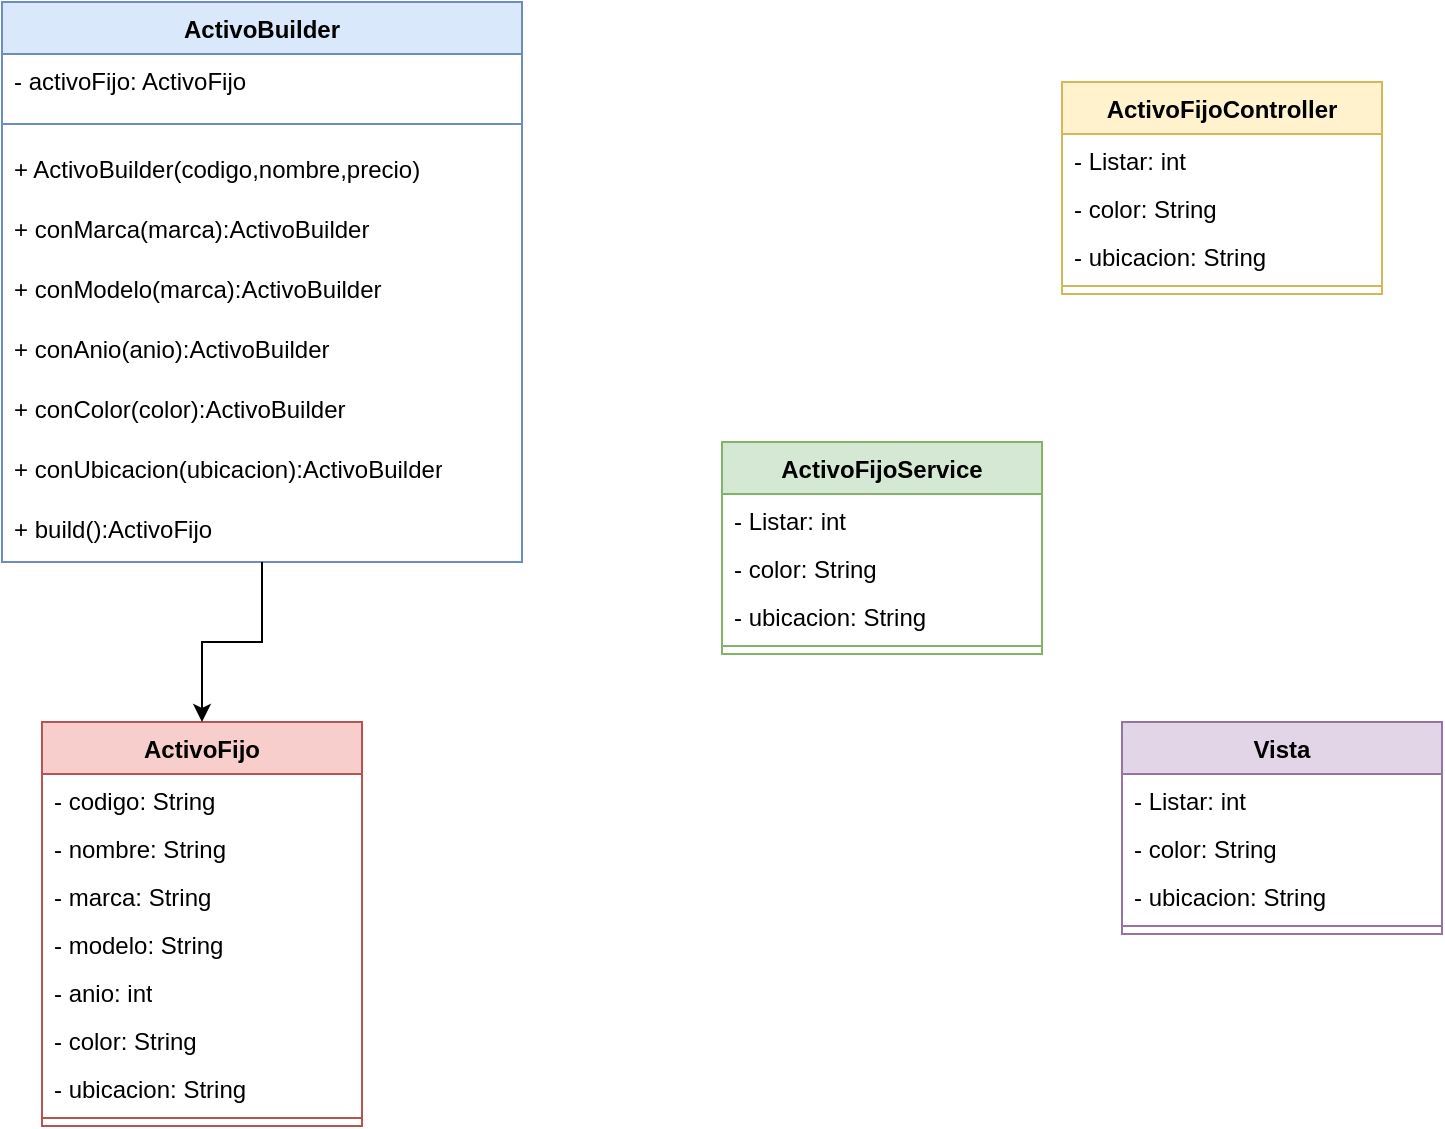 <mxfile version="24.7.14">
  <diagram name="Página-1" id="nSagDSbDpstB3KhL1w4p">
    <mxGraphModel dx="1155" dy="651" grid="1" gridSize="10" guides="1" tooltips="1" connect="1" arrows="1" fold="1" page="1" pageScale="1" pageWidth="827" pageHeight="1169" math="0" shadow="0">
      <root>
        <mxCell id="0" />
        <mxCell id="1" parent="0" />
        <mxCell id="vYCF20Jfa3Jo7s7xmPMY-11" value="ActivoFijo" style="swimlane;fontStyle=1;align=center;verticalAlign=top;childLayout=stackLayout;horizontal=1;startSize=26;horizontalStack=0;resizeParent=1;resizeParentMax=0;resizeLast=0;collapsible=1;marginBottom=0;whiteSpace=wrap;html=1;fillColor=#f8cecc;strokeColor=#b85450;" vertex="1" parent="1">
          <mxGeometry x="90" y="510" width="160" height="202" as="geometry" />
        </mxCell>
        <mxCell id="vYCF20Jfa3Jo7s7xmPMY-12" value="- codigo: String" style="text;strokeColor=none;fillColor=none;align=left;verticalAlign=top;spacingLeft=4;spacingRight=4;overflow=hidden;rotatable=0;points=[[0,0.5],[1,0.5]];portConstraint=eastwest;whiteSpace=wrap;html=1;" vertex="1" parent="vYCF20Jfa3Jo7s7xmPMY-11">
          <mxGeometry y="26" width="160" height="24" as="geometry" />
        </mxCell>
        <mxCell id="vYCF20Jfa3Jo7s7xmPMY-25" value="- nombre: String" style="text;strokeColor=none;fillColor=none;align=left;verticalAlign=top;spacingLeft=4;spacingRight=4;overflow=hidden;rotatable=0;points=[[0,0.5],[1,0.5]];portConstraint=eastwest;whiteSpace=wrap;html=1;" vertex="1" parent="vYCF20Jfa3Jo7s7xmPMY-11">
          <mxGeometry y="50" width="160" height="24" as="geometry" />
        </mxCell>
        <mxCell id="vYCF20Jfa3Jo7s7xmPMY-26" value="- marca: String" style="text;strokeColor=none;fillColor=none;align=left;verticalAlign=top;spacingLeft=4;spacingRight=4;overflow=hidden;rotatable=0;points=[[0,0.5],[1,0.5]];portConstraint=eastwest;whiteSpace=wrap;html=1;" vertex="1" parent="vYCF20Jfa3Jo7s7xmPMY-11">
          <mxGeometry y="74" width="160" height="24" as="geometry" />
        </mxCell>
        <mxCell id="vYCF20Jfa3Jo7s7xmPMY-27" value="- modelo: String" style="text;strokeColor=none;fillColor=none;align=left;verticalAlign=top;spacingLeft=4;spacingRight=4;overflow=hidden;rotatable=0;points=[[0,0.5],[1,0.5]];portConstraint=eastwest;whiteSpace=wrap;html=1;" vertex="1" parent="vYCF20Jfa3Jo7s7xmPMY-11">
          <mxGeometry y="98" width="160" height="24" as="geometry" />
        </mxCell>
        <mxCell id="vYCF20Jfa3Jo7s7xmPMY-28" value="- anio: int" style="text;strokeColor=none;fillColor=none;align=left;verticalAlign=top;spacingLeft=4;spacingRight=4;overflow=hidden;rotatable=0;points=[[0,0.5],[1,0.5]];portConstraint=eastwest;whiteSpace=wrap;html=1;" vertex="1" parent="vYCF20Jfa3Jo7s7xmPMY-11">
          <mxGeometry y="122" width="160" height="24" as="geometry" />
        </mxCell>
        <mxCell id="vYCF20Jfa3Jo7s7xmPMY-29" value="- color: String" style="text;strokeColor=none;fillColor=none;align=left;verticalAlign=top;spacingLeft=4;spacingRight=4;overflow=hidden;rotatable=0;points=[[0,0.5],[1,0.5]];portConstraint=eastwest;whiteSpace=wrap;html=1;" vertex="1" parent="vYCF20Jfa3Jo7s7xmPMY-11">
          <mxGeometry y="146" width="160" height="24" as="geometry" />
        </mxCell>
        <mxCell id="vYCF20Jfa3Jo7s7xmPMY-30" value="- ubicacion: String" style="text;strokeColor=none;fillColor=none;align=left;verticalAlign=top;spacingLeft=4;spacingRight=4;overflow=hidden;rotatable=0;points=[[0,0.5],[1,0.5]];portConstraint=eastwest;whiteSpace=wrap;html=1;" vertex="1" parent="vYCF20Jfa3Jo7s7xmPMY-11">
          <mxGeometry y="170" width="160" height="24" as="geometry" />
        </mxCell>
        <mxCell id="vYCF20Jfa3Jo7s7xmPMY-13" value="" style="line;strokeWidth=1;fillColor=none;align=left;verticalAlign=middle;spacingTop=-1;spacingLeft=3;spacingRight=3;rotatable=0;labelPosition=right;points=[];portConstraint=eastwest;strokeColor=inherit;" vertex="1" parent="vYCF20Jfa3Jo7s7xmPMY-11">
          <mxGeometry y="194" width="160" height="8" as="geometry" />
        </mxCell>
        <mxCell id="vYCF20Jfa3Jo7s7xmPMY-16" value="ActivoBuilder" style="swimlane;fontStyle=1;align=center;verticalAlign=top;childLayout=stackLayout;horizontal=1;startSize=26;horizontalStack=0;resizeParent=1;resizeParentMax=0;resizeLast=0;collapsible=1;marginBottom=0;whiteSpace=wrap;html=1;fillColor=#dae8fc;strokeColor=#6c8ebf;" vertex="1" parent="1">
          <mxGeometry x="70" y="150" width="260" height="280" as="geometry" />
        </mxCell>
        <mxCell id="vYCF20Jfa3Jo7s7xmPMY-17" value="- activoFijo: ActivoFijo" style="text;strokeColor=none;fillColor=none;align=left;verticalAlign=top;spacingLeft=4;spacingRight=4;overflow=hidden;rotatable=0;points=[[0,0.5],[1,0.5]];portConstraint=eastwest;whiteSpace=wrap;html=1;" vertex="1" parent="vYCF20Jfa3Jo7s7xmPMY-16">
          <mxGeometry y="26" width="260" height="26" as="geometry" />
        </mxCell>
        <mxCell id="vYCF20Jfa3Jo7s7xmPMY-18" value="" style="line;strokeWidth=1;fillColor=none;align=left;verticalAlign=middle;spacingTop=-1;spacingLeft=3;spacingRight=3;rotatable=0;labelPosition=right;points=[];portConstraint=eastwest;strokeColor=inherit;" vertex="1" parent="vYCF20Jfa3Jo7s7xmPMY-16">
          <mxGeometry y="52" width="260" height="18" as="geometry" />
        </mxCell>
        <mxCell id="vYCF20Jfa3Jo7s7xmPMY-19" value="+ ActivoBuilder(codigo,nombre,precio)" style="text;strokeColor=none;fillColor=none;align=left;verticalAlign=top;spacingLeft=4;spacingRight=4;overflow=hidden;rotatable=0;points=[[0,0.5],[1,0.5]];portConstraint=eastwest;whiteSpace=wrap;html=1;" vertex="1" parent="vYCF20Jfa3Jo7s7xmPMY-16">
          <mxGeometry y="70" width="260" height="30" as="geometry" />
        </mxCell>
        <mxCell id="vYCF20Jfa3Jo7s7xmPMY-33" value="+ conMarca(marca):ActivoBuilder" style="text;strokeColor=none;fillColor=none;align=left;verticalAlign=top;spacingLeft=4;spacingRight=4;overflow=hidden;rotatable=0;points=[[0,0.5],[1,0.5]];portConstraint=eastwest;whiteSpace=wrap;html=1;" vertex="1" parent="vYCF20Jfa3Jo7s7xmPMY-16">
          <mxGeometry y="100" width="260" height="30" as="geometry" />
        </mxCell>
        <mxCell id="vYCF20Jfa3Jo7s7xmPMY-35" value="+ conModelo(marca):ActivoBuilder" style="text;strokeColor=none;fillColor=none;align=left;verticalAlign=top;spacingLeft=4;spacingRight=4;overflow=hidden;rotatable=0;points=[[0,0.5],[1,0.5]];portConstraint=eastwest;whiteSpace=wrap;html=1;" vertex="1" parent="vYCF20Jfa3Jo7s7xmPMY-16">
          <mxGeometry y="130" width="260" height="30" as="geometry" />
        </mxCell>
        <mxCell id="vYCF20Jfa3Jo7s7xmPMY-36" value="+ conAnio(anio):ActivoBuilder" style="text;strokeColor=none;fillColor=none;align=left;verticalAlign=top;spacingLeft=4;spacingRight=4;overflow=hidden;rotatable=0;points=[[0,0.5],[1,0.5]];portConstraint=eastwest;whiteSpace=wrap;html=1;" vertex="1" parent="vYCF20Jfa3Jo7s7xmPMY-16">
          <mxGeometry y="160" width="260" height="30" as="geometry" />
        </mxCell>
        <mxCell id="vYCF20Jfa3Jo7s7xmPMY-37" value="+ conColor(color):ActivoBuilder" style="text;strokeColor=none;fillColor=none;align=left;verticalAlign=top;spacingLeft=4;spacingRight=4;overflow=hidden;rotatable=0;points=[[0,0.5],[1,0.5]];portConstraint=eastwest;whiteSpace=wrap;html=1;" vertex="1" parent="vYCF20Jfa3Jo7s7xmPMY-16">
          <mxGeometry y="190" width="260" height="30" as="geometry" />
        </mxCell>
        <mxCell id="vYCF20Jfa3Jo7s7xmPMY-38" value="+ conUbicacion(ubicacion):ActivoBuilder" style="text;strokeColor=none;fillColor=none;align=left;verticalAlign=top;spacingLeft=4;spacingRight=4;overflow=hidden;rotatable=0;points=[[0,0.5],[1,0.5]];portConstraint=eastwest;whiteSpace=wrap;html=1;" vertex="1" parent="vYCF20Jfa3Jo7s7xmPMY-16">
          <mxGeometry y="220" width="260" height="30" as="geometry" />
        </mxCell>
        <mxCell id="vYCF20Jfa3Jo7s7xmPMY-39" value="+ build():ActivoFijo" style="text;strokeColor=none;fillColor=none;align=left;verticalAlign=top;spacingLeft=4;spacingRight=4;overflow=hidden;rotatable=0;points=[[0,0.5],[1,0.5]];portConstraint=eastwest;whiteSpace=wrap;html=1;" vertex="1" parent="vYCF20Jfa3Jo7s7xmPMY-16">
          <mxGeometry y="250" width="260" height="30" as="geometry" />
        </mxCell>
        <mxCell id="vYCF20Jfa3Jo7s7xmPMY-22" style="edgeStyle=orthogonalEdgeStyle;rounded=0;orthogonalLoop=1;jettySize=auto;html=1;entryX=0.5;entryY=0;entryDx=0;entryDy=0;" edge="1" parent="1" source="vYCF20Jfa3Jo7s7xmPMY-16" target="vYCF20Jfa3Jo7s7xmPMY-11">
          <mxGeometry relative="1" as="geometry" />
        </mxCell>
        <mxCell id="vYCF20Jfa3Jo7s7xmPMY-49" value="ActivoFijoController" style="swimlane;fontStyle=1;align=center;verticalAlign=top;childLayout=stackLayout;horizontal=1;startSize=26;horizontalStack=0;resizeParent=1;resizeParentMax=0;resizeLast=0;collapsible=1;marginBottom=0;whiteSpace=wrap;html=1;fillColor=#fff2cc;strokeColor=#d6b656;" vertex="1" parent="1">
          <mxGeometry x="600" y="190" width="160" height="106" as="geometry" />
        </mxCell>
        <mxCell id="vYCF20Jfa3Jo7s7xmPMY-50" value="- Listar: int" style="text;strokeColor=none;fillColor=none;align=left;verticalAlign=top;spacingLeft=4;spacingRight=4;overflow=hidden;rotatable=0;points=[[0,0.5],[1,0.5]];portConstraint=eastwest;whiteSpace=wrap;html=1;" vertex="1" parent="vYCF20Jfa3Jo7s7xmPMY-49">
          <mxGeometry y="26" width="160" height="24" as="geometry" />
        </mxCell>
        <mxCell id="vYCF20Jfa3Jo7s7xmPMY-51" value="- color: String" style="text;strokeColor=none;fillColor=none;align=left;verticalAlign=top;spacingLeft=4;spacingRight=4;overflow=hidden;rotatable=0;points=[[0,0.5],[1,0.5]];portConstraint=eastwest;whiteSpace=wrap;html=1;" vertex="1" parent="vYCF20Jfa3Jo7s7xmPMY-49">
          <mxGeometry y="50" width="160" height="24" as="geometry" />
        </mxCell>
        <mxCell id="vYCF20Jfa3Jo7s7xmPMY-52" value="- ubicacion: String" style="text;strokeColor=none;fillColor=none;align=left;verticalAlign=top;spacingLeft=4;spacingRight=4;overflow=hidden;rotatable=0;points=[[0,0.5],[1,0.5]];portConstraint=eastwest;whiteSpace=wrap;html=1;" vertex="1" parent="vYCF20Jfa3Jo7s7xmPMY-49">
          <mxGeometry y="74" width="160" height="24" as="geometry" />
        </mxCell>
        <mxCell id="vYCF20Jfa3Jo7s7xmPMY-53" value="" style="line;strokeWidth=1;fillColor=none;align=left;verticalAlign=middle;spacingTop=-1;spacingLeft=3;spacingRight=3;rotatable=0;labelPosition=right;points=[];portConstraint=eastwest;strokeColor=inherit;" vertex="1" parent="vYCF20Jfa3Jo7s7xmPMY-49">
          <mxGeometry y="98" width="160" height="8" as="geometry" />
        </mxCell>
        <mxCell id="vYCF20Jfa3Jo7s7xmPMY-54" value="Vista" style="swimlane;fontStyle=1;align=center;verticalAlign=top;childLayout=stackLayout;horizontal=1;startSize=26;horizontalStack=0;resizeParent=1;resizeParentMax=0;resizeLast=0;collapsible=1;marginBottom=0;whiteSpace=wrap;html=1;fillColor=#e1d5e7;strokeColor=#9673a6;" vertex="1" parent="1">
          <mxGeometry x="630" y="510" width="160" height="106" as="geometry" />
        </mxCell>
        <mxCell id="vYCF20Jfa3Jo7s7xmPMY-55" value="- Listar: int" style="text;strokeColor=none;fillColor=none;align=left;verticalAlign=top;spacingLeft=4;spacingRight=4;overflow=hidden;rotatable=0;points=[[0,0.5],[1,0.5]];portConstraint=eastwest;whiteSpace=wrap;html=1;" vertex="1" parent="vYCF20Jfa3Jo7s7xmPMY-54">
          <mxGeometry y="26" width="160" height="24" as="geometry" />
        </mxCell>
        <mxCell id="vYCF20Jfa3Jo7s7xmPMY-56" value="- color: String" style="text;strokeColor=none;fillColor=none;align=left;verticalAlign=top;spacingLeft=4;spacingRight=4;overflow=hidden;rotatable=0;points=[[0,0.5],[1,0.5]];portConstraint=eastwest;whiteSpace=wrap;html=1;" vertex="1" parent="vYCF20Jfa3Jo7s7xmPMY-54">
          <mxGeometry y="50" width="160" height="24" as="geometry" />
        </mxCell>
        <mxCell id="vYCF20Jfa3Jo7s7xmPMY-57" value="- ubicacion: String" style="text;strokeColor=none;fillColor=none;align=left;verticalAlign=top;spacingLeft=4;spacingRight=4;overflow=hidden;rotatable=0;points=[[0,0.5],[1,0.5]];portConstraint=eastwest;whiteSpace=wrap;html=1;" vertex="1" parent="vYCF20Jfa3Jo7s7xmPMY-54">
          <mxGeometry y="74" width="160" height="24" as="geometry" />
        </mxCell>
        <mxCell id="vYCF20Jfa3Jo7s7xmPMY-58" value="" style="line;strokeWidth=1;fillColor=none;align=left;verticalAlign=middle;spacingTop=-1;spacingLeft=3;spacingRight=3;rotatable=0;labelPosition=right;points=[];portConstraint=eastwest;strokeColor=inherit;" vertex="1" parent="vYCF20Jfa3Jo7s7xmPMY-54">
          <mxGeometry y="98" width="160" height="8" as="geometry" />
        </mxCell>
        <mxCell id="vYCF20Jfa3Jo7s7xmPMY-59" value="ActivoFijoService" style="swimlane;fontStyle=1;align=center;verticalAlign=top;childLayout=stackLayout;horizontal=1;startSize=26;horizontalStack=0;resizeParent=1;resizeParentMax=0;resizeLast=0;collapsible=1;marginBottom=0;whiteSpace=wrap;html=1;fillColor=#d5e8d4;strokeColor=#82b366;" vertex="1" parent="1">
          <mxGeometry x="430" y="370" width="160" height="106" as="geometry" />
        </mxCell>
        <mxCell id="vYCF20Jfa3Jo7s7xmPMY-60" value="- Listar: int" style="text;strokeColor=none;fillColor=none;align=left;verticalAlign=top;spacingLeft=4;spacingRight=4;overflow=hidden;rotatable=0;points=[[0,0.5],[1,0.5]];portConstraint=eastwest;whiteSpace=wrap;html=1;" vertex="1" parent="vYCF20Jfa3Jo7s7xmPMY-59">
          <mxGeometry y="26" width="160" height="24" as="geometry" />
        </mxCell>
        <mxCell id="vYCF20Jfa3Jo7s7xmPMY-61" value="- color: String" style="text;strokeColor=none;fillColor=none;align=left;verticalAlign=top;spacingLeft=4;spacingRight=4;overflow=hidden;rotatable=0;points=[[0,0.5],[1,0.5]];portConstraint=eastwest;whiteSpace=wrap;html=1;" vertex="1" parent="vYCF20Jfa3Jo7s7xmPMY-59">
          <mxGeometry y="50" width="160" height="24" as="geometry" />
        </mxCell>
        <mxCell id="vYCF20Jfa3Jo7s7xmPMY-62" value="- ubicacion: String" style="text;strokeColor=none;fillColor=none;align=left;verticalAlign=top;spacingLeft=4;spacingRight=4;overflow=hidden;rotatable=0;points=[[0,0.5],[1,0.5]];portConstraint=eastwest;whiteSpace=wrap;html=1;" vertex="1" parent="vYCF20Jfa3Jo7s7xmPMY-59">
          <mxGeometry y="74" width="160" height="24" as="geometry" />
        </mxCell>
        <mxCell id="vYCF20Jfa3Jo7s7xmPMY-63" value="" style="line;strokeWidth=1;fillColor=none;align=left;verticalAlign=middle;spacingTop=-1;spacingLeft=3;spacingRight=3;rotatable=0;labelPosition=right;points=[];portConstraint=eastwest;strokeColor=inherit;" vertex="1" parent="vYCF20Jfa3Jo7s7xmPMY-59">
          <mxGeometry y="98" width="160" height="8" as="geometry" />
        </mxCell>
      </root>
    </mxGraphModel>
  </diagram>
</mxfile>
